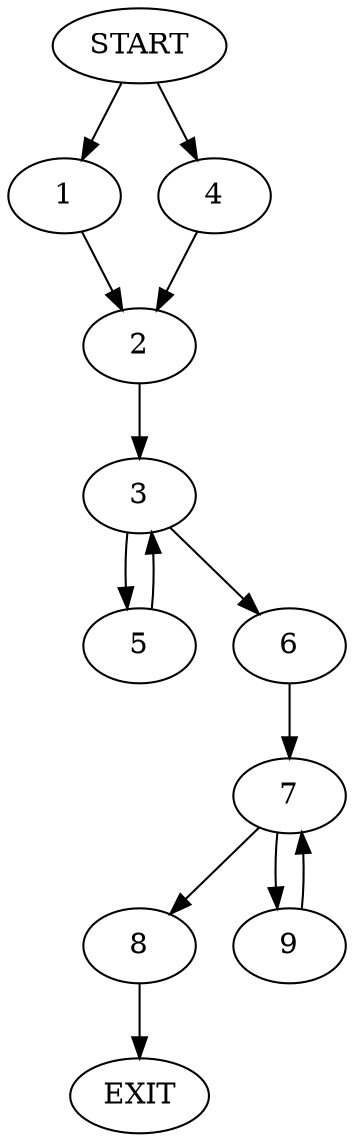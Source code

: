 digraph {
0 [label="START"]
10 [label="EXIT"]
0 -> 1
1 -> 2
2 -> 3
0 -> 4
4 -> 2
3 -> 5
3 -> 6
5 -> 3
6 -> 7
7 -> 8
7 -> 9
8 -> 10
9 -> 7
}
